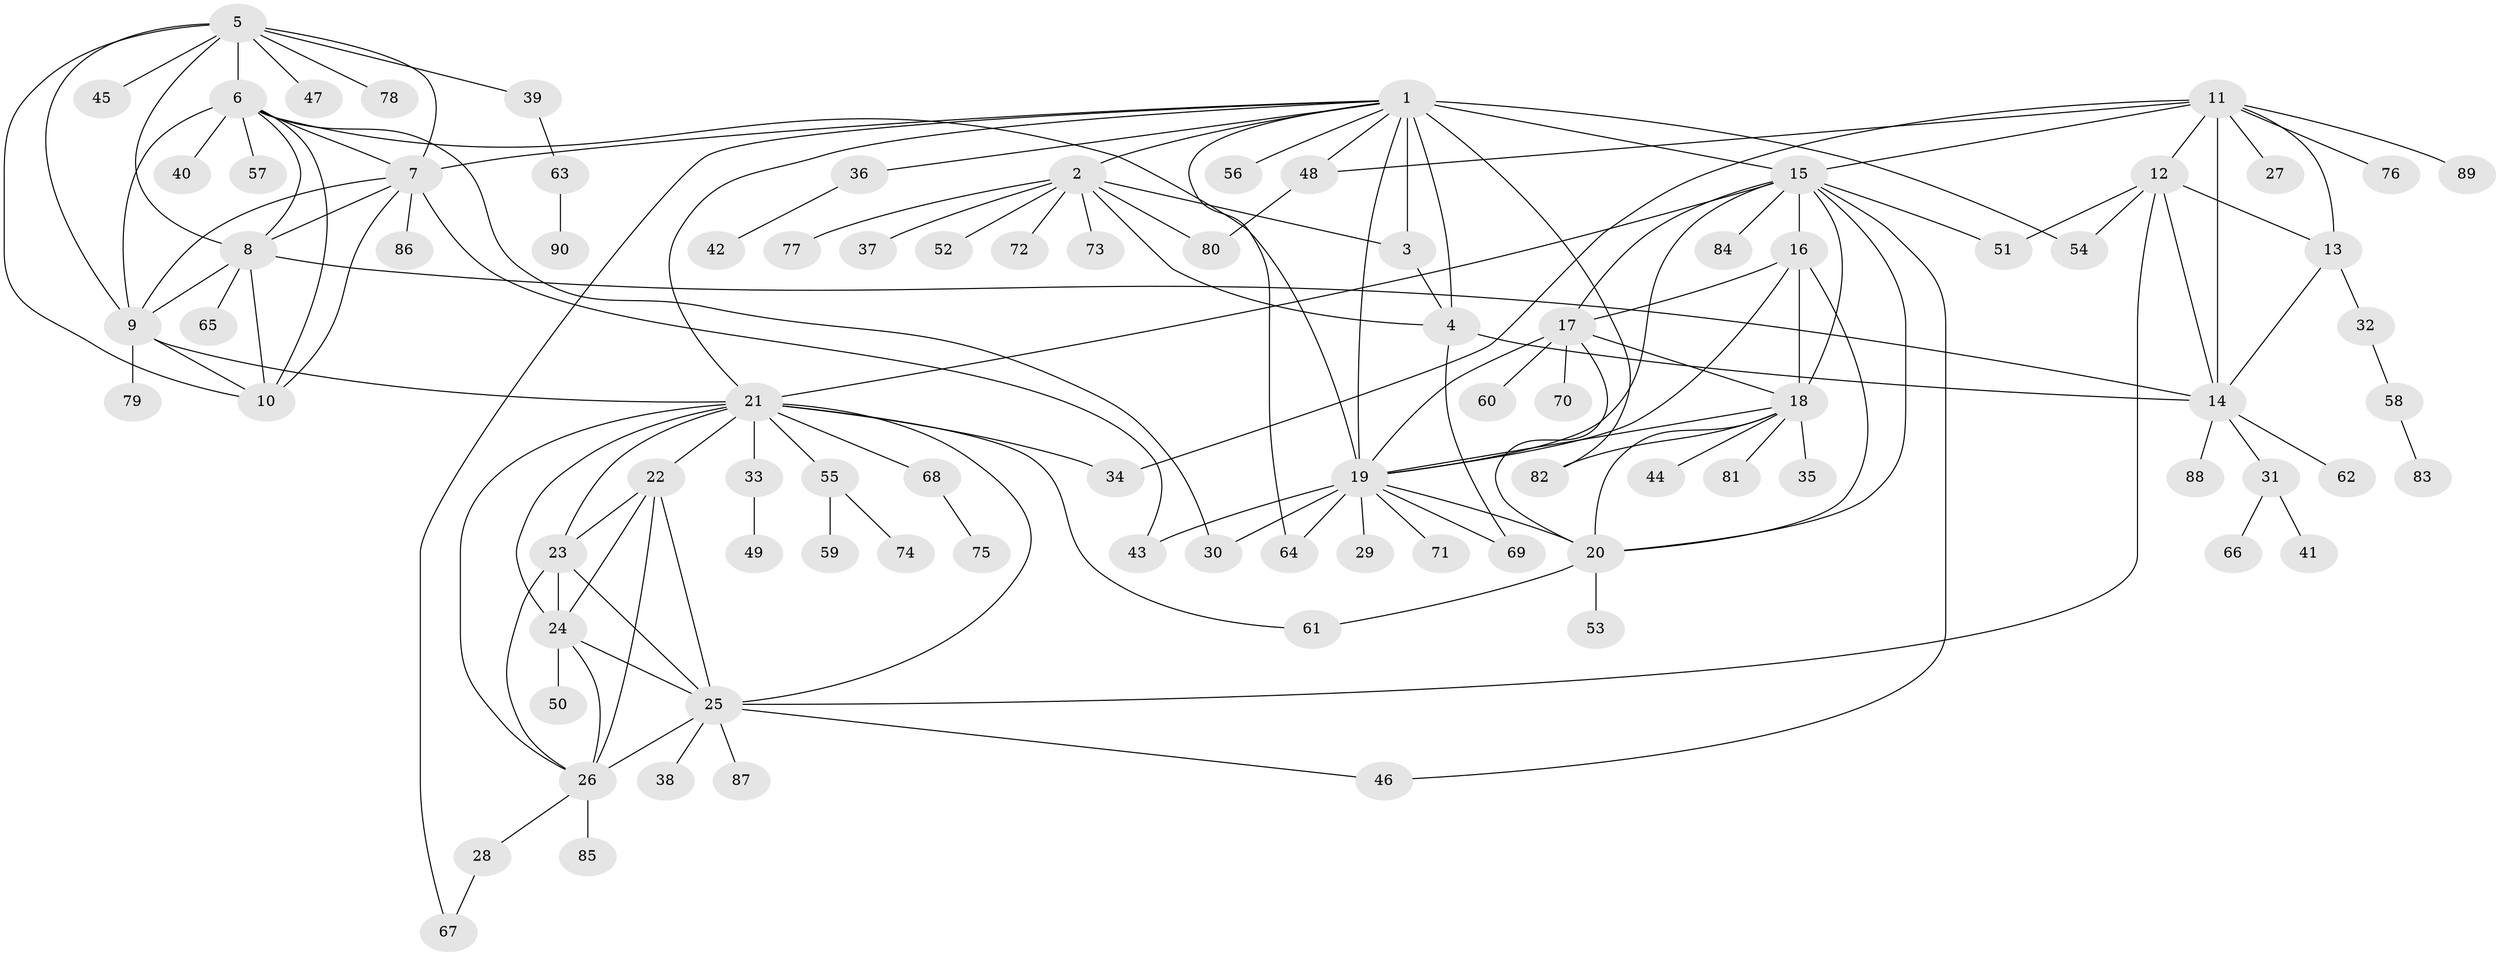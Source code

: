 // original degree distribution, {8: 0.0546875, 12: 0.015625, 11: 0.0234375, 6: 0.03125, 10: 0.0234375, 9: 0.03125, 7: 0.03125, 14: 0.015625, 5: 0.0078125, 1: 0.5546875, 2: 0.1796875, 4: 0.0078125, 3: 0.0234375}
// Generated by graph-tools (version 1.1) at 2025/52/03/04/25 22:52:10]
// undirected, 90 vertices, 145 edges
graph export_dot {
  node [color=gray90,style=filled];
  1;
  2;
  3;
  4;
  5;
  6;
  7;
  8;
  9;
  10;
  11;
  12;
  13;
  14;
  15;
  16;
  17;
  18;
  19;
  20;
  21;
  22;
  23;
  24;
  25;
  26;
  27;
  28;
  29;
  30;
  31;
  32;
  33;
  34;
  35;
  36;
  37;
  38;
  39;
  40;
  41;
  42;
  43;
  44;
  45;
  46;
  47;
  48;
  49;
  50;
  51;
  52;
  53;
  54;
  55;
  56;
  57;
  58;
  59;
  60;
  61;
  62;
  63;
  64;
  65;
  66;
  67;
  68;
  69;
  70;
  71;
  72;
  73;
  74;
  75;
  76;
  77;
  78;
  79;
  80;
  81;
  82;
  83;
  84;
  85;
  86;
  87;
  88;
  89;
  90;
  1 -- 2 [weight=3.0];
  1 -- 3 [weight=8.0];
  1 -- 4 [weight=3.0];
  1 -- 7 [weight=1.0];
  1 -- 15 [weight=1.0];
  1 -- 19 [weight=1.0];
  1 -- 21 [weight=1.0];
  1 -- 36 [weight=1.0];
  1 -- 48 [weight=1.0];
  1 -- 54 [weight=1.0];
  1 -- 56 [weight=1.0];
  1 -- 64 [weight=1.0];
  1 -- 67 [weight=1.0];
  1 -- 82 [weight=1.0];
  2 -- 3 [weight=1.0];
  2 -- 4 [weight=1.0];
  2 -- 37 [weight=1.0];
  2 -- 52 [weight=1.0];
  2 -- 72 [weight=1.0];
  2 -- 73 [weight=1.0];
  2 -- 77 [weight=1.0];
  2 -- 80 [weight=1.0];
  3 -- 4 [weight=1.0];
  4 -- 14 [weight=1.0];
  4 -- 69 [weight=1.0];
  5 -- 6 [weight=1.0];
  5 -- 7 [weight=1.0];
  5 -- 8 [weight=1.0];
  5 -- 9 [weight=1.0];
  5 -- 10 [weight=1.0];
  5 -- 39 [weight=1.0];
  5 -- 45 [weight=1.0];
  5 -- 47 [weight=1.0];
  5 -- 78 [weight=1.0];
  6 -- 7 [weight=1.0];
  6 -- 8 [weight=1.0];
  6 -- 9 [weight=1.0];
  6 -- 10 [weight=1.0];
  6 -- 19 [weight=1.0];
  6 -- 30 [weight=1.0];
  6 -- 40 [weight=1.0];
  6 -- 57 [weight=1.0];
  7 -- 8 [weight=1.0];
  7 -- 9 [weight=1.0];
  7 -- 10 [weight=1.0];
  7 -- 43 [weight=1.0];
  7 -- 86 [weight=1.0];
  8 -- 9 [weight=1.0];
  8 -- 10 [weight=1.0];
  8 -- 14 [weight=1.0];
  8 -- 65 [weight=1.0];
  9 -- 10 [weight=1.0];
  9 -- 21 [weight=1.0];
  9 -- 79 [weight=1.0];
  11 -- 12 [weight=3.0];
  11 -- 13 [weight=3.0];
  11 -- 14 [weight=3.0];
  11 -- 15 [weight=1.0];
  11 -- 27 [weight=1.0];
  11 -- 34 [weight=1.0];
  11 -- 48 [weight=1.0];
  11 -- 76 [weight=1.0];
  11 -- 89 [weight=1.0];
  12 -- 13 [weight=1.0];
  12 -- 14 [weight=1.0];
  12 -- 25 [weight=1.0];
  12 -- 51 [weight=1.0];
  12 -- 54 [weight=1.0];
  13 -- 14 [weight=1.0];
  13 -- 32 [weight=1.0];
  14 -- 31 [weight=1.0];
  14 -- 62 [weight=1.0];
  14 -- 88 [weight=1.0];
  15 -- 16 [weight=1.0];
  15 -- 17 [weight=1.0];
  15 -- 18 [weight=1.0];
  15 -- 19 [weight=1.0];
  15 -- 20 [weight=1.0];
  15 -- 21 [weight=1.0];
  15 -- 46 [weight=1.0];
  15 -- 51 [weight=1.0];
  15 -- 84 [weight=1.0];
  16 -- 17 [weight=1.0];
  16 -- 18 [weight=1.0];
  16 -- 19 [weight=1.0];
  16 -- 20 [weight=1.0];
  17 -- 18 [weight=1.0];
  17 -- 19 [weight=1.0];
  17 -- 20 [weight=1.0];
  17 -- 60 [weight=1.0];
  17 -- 70 [weight=1.0];
  18 -- 19 [weight=1.0];
  18 -- 20 [weight=1.0];
  18 -- 35 [weight=1.0];
  18 -- 44 [weight=1.0];
  18 -- 81 [weight=1.0];
  18 -- 82 [weight=1.0];
  19 -- 20 [weight=1.0];
  19 -- 29 [weight=1.0];
  19 -- 30 [weight=1.0];
  19 -- 43 [weight=1.0];
  19 -- 64 [weight=1.0];
  19 -- 69 [weight=1.0];
  19 -- 71 [weight=1.0];
  20 -- 53 [weight=1.0];
  20 -- 61 [weight=1.0];
  21 -- 22 [weight=1.0];
  21 -- 23 [weight=1.0];
  21 -- 24 [weight=1.0];
  21 -- 25 [weight=1.0];
  21 -- 26 [weight=1.0];
  21 -- 33 [weight=1.0];
  21 -- 34 [weight=1.0];
  21 -- 55 [weight=1.0];
  21 -- 61 [weight=1.0];
  21 -- 68 [weight=1.0];
  22 -- 23 [weight=1.0];
  22 -- 24 [weight=1.0];
  22 -- 25 [weight=1.0];
  22 -- 26 [weight=1.0];
  23 -- 24 [weight=1.0];
  23 -- 25 [weight=1.0];
  23 -- 26 [weight=1.0];
  24 -- 25 [weight=1.0];
  24 -- 26 [weight=1.0];
  24 -- 50 [weight=1.0];
  25 -- 26 [weight=1.0];
  25 -- 38 [weight=1.0];
  25 -- 46 [weight=1.0];
  25 -- 87 [weight=1.0];
  26 -- 28 [weight=1.0];
  26 -- 85 [weight=1.0];
  28 -- 67 [weight=1.0];
  31 -- 41 [weight=1.0];
  31 -- 66 [weight=1.0];
  32 -- 58 [weight=1.0];
  33 -- 49 [weight=1.0];
  36 -- 42 [weight=1.0];
  39 -- 63 [weight=1.0];
  48 -- 80 [weight=1.0];
  55 -- 59 [weight=1.0];
  55 -- 74 [weight=1.0];
  58 -- 83 [weight=1.0];
  63 -- 90 [weight=1.0];
  68 -- 75 [weight=1.0];
}
